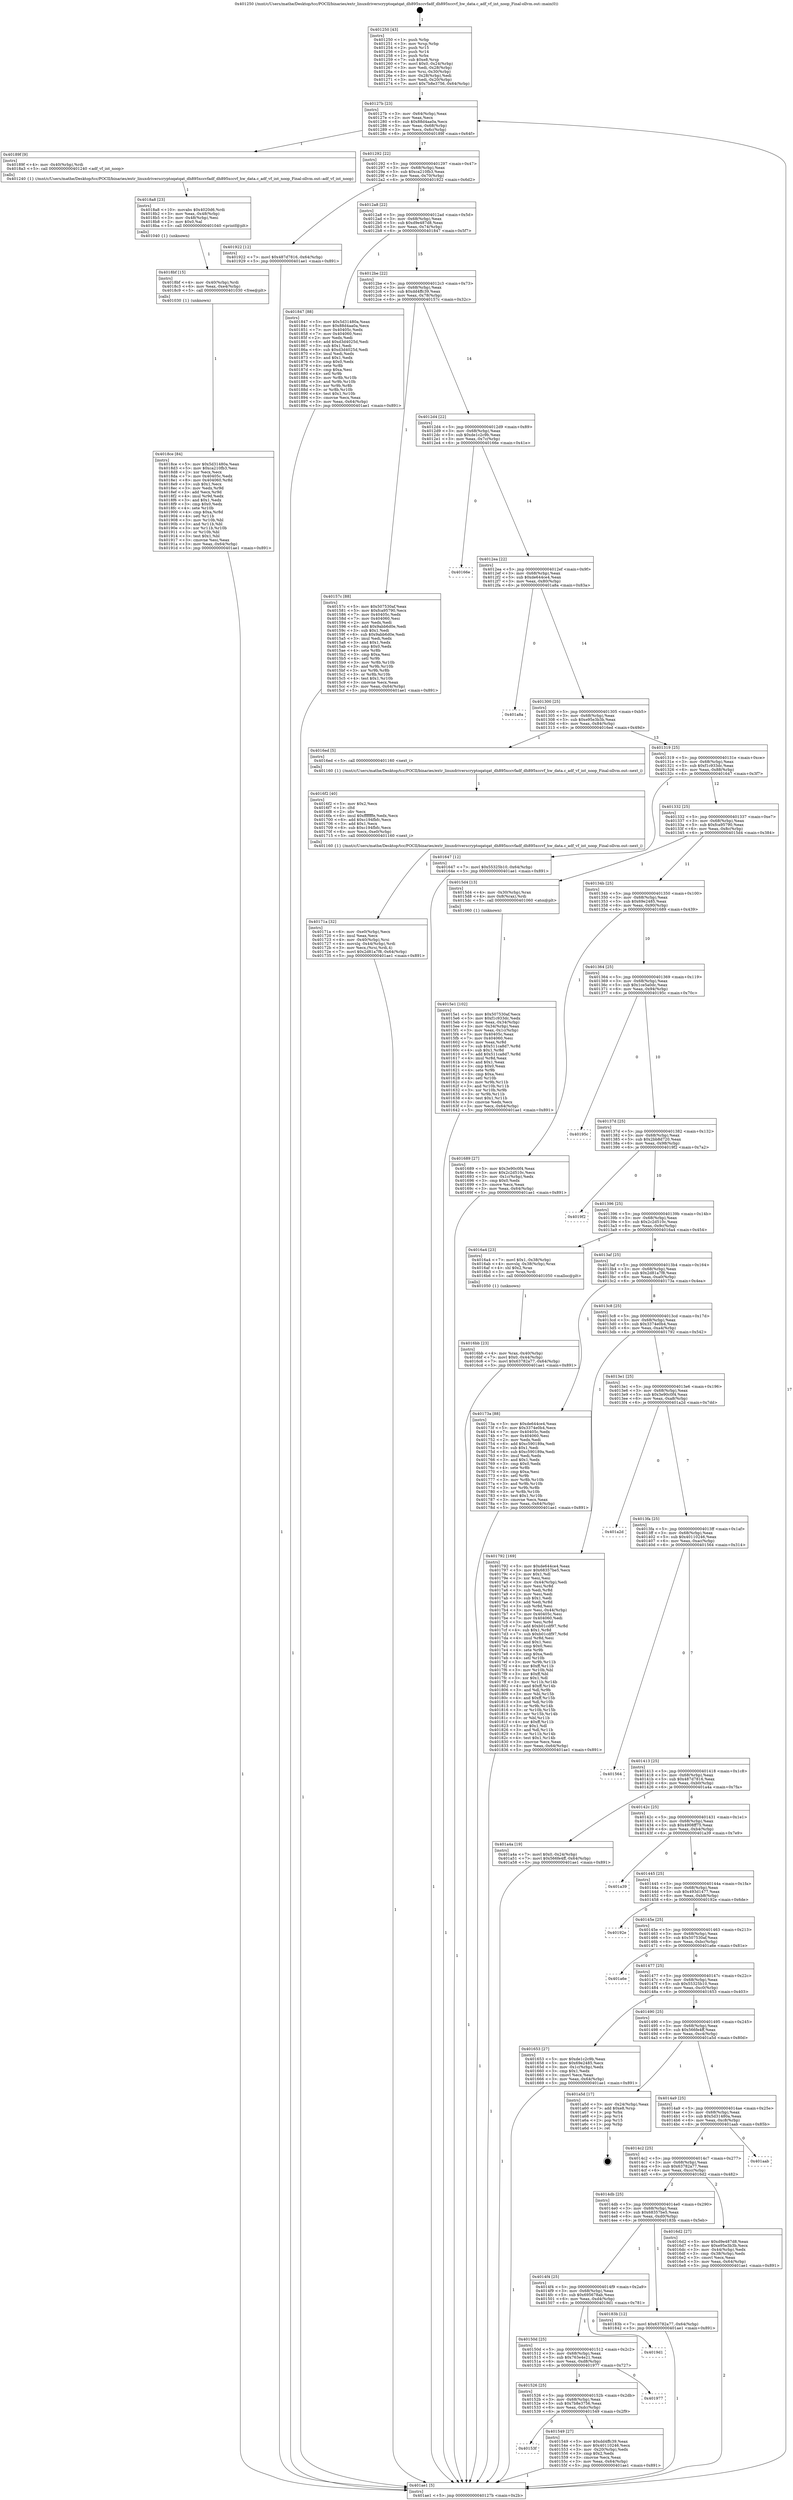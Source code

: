 digraph "0x401250" {
  label = "0x401250 (/mnt/c/Users/mathe/Desktop/tcc/POCII/binaries/extr_linuxdriverscryptoqatqat_dh895xccvfadf_dh895xccvf_hw_data.c_adf_vf_int_noop_Final-ollvm.out::main(0))"
  labelloc = "t"
  node[shape=record]

  Entry [label="",width=0.3,height=0.3,shape=circle,fillcolor=black,style=filled]
  "0x40127b" [label="{
     0x40127b [23]\l
     | [instrs]\l
     &nbsp;&nbsp;0x40127b \<+3\>: mov -0x64(%rbp),%eax\l
     &nbsp;&nbsp;0x40127e \<+2\>: mov %eax,%ecx\l
     &nbsp;&nbsp;0x401280 \<+6\>: sub $0x88d4aa0a,%ecx\l
     &nbsp;&nbsp;0x401286 \<+3\>: mov %eax,-0x68(%rbp)\l
     &nbsp;&nbsp;0x401289 \<+3\>: mov %ecx,-0x6c(%rbp)\l
     &nbsp;&nbsp;0x40128c \<+6\>: je 000000000040189f \<main+0x64f\>\l
  }"]
  "0x40189f" [label="{
     0x40189f [9]\l
     | [instrs]\l
     &nbsp;&nbsp;0x40189f \<+4\>: mov -0x40(%rbp),%rdi\l
     &nbsp;&nbsp;0x4018a3 \<+5\>: call 0000000000401240 \<adf_vf_int_noop\>\l
     | [calls]\l
     &nbsp;&nbsp;0x401240 \{1\} (/mnt/c/Users/mathe/Desktop/tcc/POCII/binaries/extr_linuxdriverscryptoqatqat_dh895xccvfadf_dh895xccvf_hw_data.c_adf_vf_int_noop_Final-ollvm.out::adf_vf_int_noop)\l
  }"]
  "0x401292" [label="{
     0x401292 [22]\l
     | [instrs]\l
     &nbsp;&nbsp;0x401292 \<+5\>: jmp 0000000000401297 \<main+0x47\>\l
     &nbsp;&nbsp;0x401297 \<+3\>: mov -0x68(%rbp),%eax\l
     &nbsp;&nbsp;0x40129a \<+5\>: sub $0xca210fb3,%eax\l
     &nbsp;&nbsp;0x40129f \<+3\>: mov %eax,-0x70(%rbp)\l
     &nbsp;&nbsp;0x4012a2 \<+6\>: je 0000000000401922 \<main+0x6d2\>\l
  }"]
  Exit [label="",width=0.3,height=0.3,shape=circle,fillcolor=black,style=filled,peripheries=2]
  "0x401922" [label="{
     0x401922 [12]\l
     | [instrs]\l
     &nbsp;&nbsp;0x401922 \<+7\>: movl $0x487d7816,-0x64(%rbp)\l
     &nbsp;&nbsp;0x401929 \<+5\>: jmp 0000000000401ae1 \<main+0x891\>\l
  }"]
  "0x4012a8" [label="{
     0x4012a8 [22]\l
     | [instrs]\l
     &nbsp;&nbsp;0x4012a8 \<+5\>: jmp 00000000004012ad \<main+0x5d\>\l
     &nbsp;&nbsp;0x4012ad \<+3\>: mov -0x68(%rbp),%eax\l
     &nbsp;&nbsp;0x4012b0 \<+5\>: sub $0xd9e487d8,%eax\l
     &nbsp;&nbsp;0x4012b5 \<+3\>: mov %eax,-0x74(%rbp)\l
     &nbsp;&nbsp;0x4012b8 \<+6\>: je 0000000000401847 \<main+0x5f7\>\l
  }"]
  "0x4018ce" [label="{
     0x4018ce [84]\l
     | [instrs]\l
     &nbsp;&nbsp;0x4018ce \<+5\>: mov $0x5d31480a,%eax\l
     &nbsp;&nbsp;0x4018d3 \<+5\>: mov $0xca210fb3,%esi\l
     &nbsp;&nbsp;0x4018d8 \<+2\>: xor %ecx,%ecx\l
     &nbsp;&nbsp;0x4018da \<+7\>: mov 0x40405c,%edx\l
     &nbsp;&nbsp;0x4018e1 \<+8\>: mov 0x404060,%r8d\l
     &nbsp;&nbsp;0x4018e9 \<+3\>: sub $0x1,%ecx\l
     &nbsp;&nbsp;0x4018ec \<+3\>: mov %edx,%r9d\l
     &nbsp;&nbsp;0x4018ef \<+3\>: add %ecx,%r9d\l
     &nbsp;&nbsp;0x4018f2 \<+4\>: imul %r9d,%edx\l
     &nbsp;&nbsp;0x4018f6 \<+3\>: and $0x1,%edx\l
     &nbsp;&nbsp;0x4018f9 \<+3\>: cmp $0x0,%edx\l
     &nbsp;&nbsp;0x4018fc \<+4\>: sete %r10b\l
     &nbsp;&nbsp;0x401900 \<+4\>: cmp $0xa,%r8d\l
     &nbsp;&nbsp;0x401904 \<+4\>: setl %r11b\l
     &nbsp;&nbsp;0x401908 \<+3\>: mov %r10b,%bl\l
     &nbsp;&nbsp;0x40190b \<+3\>: and %r11b,%bl\l
     &nbsp;&nbsp;0x40190e \<+3\>: xor %r11b,%r10b\l
     &nbsp;&nbsp;0x401911 \<+3\>: or %r10b,%bl\l
     &nbsp;&nbsp;0x401914 \<+3\>: test $0x1,%bl\l
     &nbsp;&nbsp;0x401917 \<+3\>: cmovne %esi,%eax\l
     &nbsp;&nbsp;0x40191a \<+3\>: mov %eax,-0x64(%rbp)\l
     &nbsp;&nbsp;0x40191d \<+5\>: jmp 0000000000401ae1 \<main+0x891\>\l
  }"]
  "0x401847" [label="{
     0x401847 [88]\l
     | [instrs]\l
     &nbsp;&nbsp;0x401847 \<+5\>: mov $0x5d31480a,%eax\l
     &nbsp;&nbsp;0x40184c \<+5\>: mov $0x88d4aa0a,%ecx\l
     &nbsp;&nbsp;0x401851 \<+7\>: mov 0x40405c,%edx\l
     &nbsp;&nbsp;0x401858 \<+7\>: mov 0x404060,%esi\l
     &nbsp;&nbsp;0x40185f \<+2\>: mov %edx,%edi\l
     &nbsp;&nbsp;0x401861 \<+6\>: add $0xd3d4025d,%edi\l
     &nbsp;&nbsp;0x401867 \<+3\>: sub $0x1,%edi\l
     &nbsp;&nbsp;0x40186a \<+6\>: sub $0xd3d4025d,%edi\l
     &nbsp;&nbsp;0x401870 \<+3\>: imul %edi,%edx\l
     &nbsp;&nbsp;0x401873 \<+3\>: and $0x1,%edx\l
     &nbsp;&nbsp;0x401876 \<+3\>: cmp $0x0,%edx\l
     &nbsp;&nbsp;0x401879 \<+4\>: sete %r8b\l
     &nbsp;&nbsp;0x40187d \<+3\>: cmp $0xa,%esi\l
     &nbsp;&nbsp;0x401880 \<+4\>: setl %r9b\l
     &nbsp;&nbsp;0x401884 \<+3\>: mov %r8b,%r10b\l
     &nbsp;&nbsp;0x401887 \<+3\>: and %r9b,%r10b\l
     &nbsp;&nbsp;0x40188a \<+3\>: xor %r9b,%r8b\l
     &nbsp;&nbsp;0x40188d \<+3\>: or %r8b,%r10b\l
     &nbsp;&nbsp;0x401890 \<+4\>: test $0x1,%r10b\l
     &nbsp;&nbsp;0x401894 \<+3\>: cmovne %ecx,%eax\l
     &nbsp;&nbsp;0x401897 \<+3\>: mov %eax,-0x64(%rbp)\l
     &nbsp;&nbsp;0x40189a \<+5\>: jmp 0000000000401ae1 \<main+0x891\>\l
  }"]
  "0x4012be" [label="{
     0x4012be [22]\l
     | [instrs]\l
     &nbsp;&nbsp;0x4012be \<+5\>: jmp 00000000004012c3 \<main+0x73\>\l
     &nbsp;&nbsp;0x4012c3 \<+3\>: mov -0x68(%rbp),%eax\l
     &nbsp;&nbsp;0x4012c6 \<+5\>: sub $0xdd4ffc39,%eax\l
     &nbsp;&nbsp;0x4012cb \<+3\>: mov %eax,-0x78(%rbp)\l
     &nbsp;&nbsp;0x4012ce \<+6\>: je 000000000040157c \<main+0x32c\>\l
  }"]
  "0x4018bf" [label="{
     0x4018bf [15]\l
     | [instrs]\l
     &nbsp;&nbsp;0x4018bf \<+4\>: mov -0x40(%rbp),%rdi\l
     &nbsp;&nbsp;0x4018c3 \<+6\>: mov %eax,-0xe4(%rbp)\l
     &nbsp;&nbsp;0x4018c9 \<+5\>: call 0000000000401030 \<free@plt\>\l
     | [calls]\l
     &nbsp;&nbsp;0x401030 \{1\} (unknown)\l
  }"]
  "0x40157c" [label="{
     0x40157c [88]\l
     | [instrs]\l
     &nbsp;&nbsp;0x40157c \<+5\>: mov $0x507530af,%eax\l
     &nbsp;&nbsp;0x401581 \<+5\>: mov $0xfca95790,%ecx\l
     &nbsp;&nbsp;0x401586 \<+7\>: mov 0x40405c,%edx\l
     &nbsp;&nbsp;0x40158d \<+7\>: mov 0x404060,%esi\l
     &nbsp;&nbsp;0x401594 \<+2\>: mov %edx,%edi\l
     &nbsp;&nbsp;0x401596 \<+6\>: add $0x9abb6d0e,%edi\l
     &nbsp;&nbsp;0x40159c \<+3\>: sub $0x1,%edi\l
     &nbsp;&nbsp;0x40159f \<+6\>: sub $0x9abb6d0e,%edi\l
     &nbsp;&nbsp;0x4015a5 \<+3\>: imul %edi,%edx\l
     &nbsp;&nbsp;0x4015a8 \<+3\>: and $0x1,%edx\l
     &nbsp;&nbsp;0x4015ab \<+3\>: cmp $0x0,%edx\l
     &nbsp;&nbsp;0x4015ae \<+4\>: sete %r8b\l
     &nbsp;&nbsp;0x4015b2 \<+3\>: cmp $0xa,%esi\l
     &nbsp;&nbsp;0x4015b5 \<+4\>: setl %r9b\l
     &nbsp;&nbsp;0x4015b9 \<+3\>: mov %r8b,%r10b\l
     &nbsp;&nbsp;0x4015bc \<+3\>: and %r9b,%r10b\l
     &nbsp;&nbsp;0x4015bf \<+3\>: xor %r9b,%r8b\l
     &nbsp;&nbsp;0x4015c2 \<+3\>: or %r8b,%r10b\l
     &nbsp;&nbsp;0x4015c5 \<+4\>: test $0x1,%r10b\l
     &nbsp;&nbsp;0x4015c9 \<+3\>: cmovne %ecx,%eax\l
     &nbsp;&nbsp;0x4015cc \<+3\>: mov %eax,-0x64(%rbp)\l
     &nbsp;&nbsp;0x4015cf \<+5\>: jmp 0000000000401ae1 \<main+0x891\>\l
  }"]
  "0x4012d4" [label="{
     0x4012d4 [22]\l
     | [instrs]\l
     &nbsp;&nbsp;0x4012d4 \<+5\>: jmp 00000000004012d9 \<main+0x89\>\l
     &nbsp;&nbsp;0x4012d9 \<+3\>: mov -0x68(%rbp),%eax\l
     &nbsp;&nbsp;0x4012dc \<+5\>: sub $0xde1c2c9b,%eax\l
     &nbsp;&nbsp;0x4012e1 \<+3\>: mov %eax,-0x7c(%rbp)\l
     &nbsp;&nbsp;0x4012e4 \<+6\>: je 000000000040166e \<main+0x41e\>\l
  }"]
  "0x4018a8" [label="{
     0x4018a8 [23]\l
     | [instrs]\l
     &nbsp;&nbsp;0x4018a8 \<+10\>: movabs $0x4020d6,%rdi\l
     &nbsp;&nbsp;0x4018b2 \<+3\>: mov %eax,-0x48(%rbp)\l
     &nbsp;&nbsp;0x4018b5 \<+3\>: mov -0x48(%rbp),%esi\l
     &nbsp;&nbsp;0x4018b8 \<+2\>: mov $0x0,%al\l
     &nbsp;&nbsp;0x4018ba \<+5\>: call 0000000000401040 \<printf@plt\>\l
     | [calls]\l
     &nbsp;&nbsp;0x401040 \{1\} (unknown)\l
  }"]
  "0x40166e" [label="{
     0x40166e\l
  }", style=dashed]
  "0x4012ea" [label="{
     0x4012ea [22]\l
     | [instrs]\l
     &nbsp;&nbsp;0x4012ea \<+5\>: jmp 00000000004012ef \<main+0x9f\>\l
     &nbsp;&nbsp;0x4012ef \<+3\>: mov -0x68(%rbp),%eax\l
     &nbsp;&nbsp;0x4012f2 \<+5\>: sub $0xde644ce4,%eax\l
     &nbsp;&nbsp;0x4012f7 \<+3\>: mov %eax,-0x80(%rbp)\l
     &nbsp;&nbsp;0x4012fa \<+6\>: je 0000000000401a8a \<main+0x83a\>\l
  }"]
  "0x40171a" [label="{
     0x40171a [32]\l
     | [instrs]\l
     &nbsp;&nbsp;0x40171a \<+6\>: mov -0xe0(%rbp),%ecx\l
     &nbsp;&nbsp;0x401720 \<+3\>: imul %eax,%ecx\l
     &nbsp;&nbsp;0x401723 \<+4\>: mov -0x40(%rbp),%rsi\l
     &nbsp;&nbsp;0x401727 \<+4\>: movslq -0x44(%rbp),%rdi\l
     &nbsp;&nbsp;0x40172b \<+3\>: mov %ecx,(%rsi,%rdi,4)\l
     &nbsp;&nbsp;0x40172e \<+7\>: movl $0x2d81a7f8,-0x64(%rbp)\l
     &nbsp;&nbsp;0x401735 \<+5\>: jmp 0000000000401ae1 \<main+0x891\>\l
  }"]
  "0x401a8a" [label="{
     0x401a8a\l
  }", style=dashed]
  "0x401300" [label="{
     0x401300 [25]\l
     | [instrs]\l
     &nbsp;&nbsp;0x401300 \<+5\>: jmp 0000000000401305 \<main+0xb5\>\l
     &nbsp;&nbsp;0x401305 \<+3\>: mov -0x68(%rbp),%eax\l
     &nbsp;&nbsp;0x401308 \<+5\>: sub $0xe95e3b3b,%eax\l
     &nbsp;&nbsp;0x40130d \<+6\>: mov %eax,-0x84(%rbp)\l
     &nbsp;&nbsp;0x401313 \<+6\>: je 00000000004016ed \<main+0x49d\>\l
  }"]
  "0x4016f2" [label="{
     0x4016f2 [40]\l
     | [instrs]\l
     &nbsp;&nbsp;0x4016f2 \<+5\>: mov $0x2,%ecx\l
     &nbsp;&nbsp;0x4016f7 \<+1\>: cltd\l
     &nbsp;&nbsp;0x4016f8 \<+2\>: idiv %ecx\l
     &nbsp;&nbsp;0x4016fa \<+6\>: imul $0xfffffffe,%edx,%ecx\l
     &nbsp;&nbsp;0x401700 \<+6\>: add $0xc194fbfc,%ecx\l
     &nbsp;&nbsp;0x401706 \<+3\>: add $0x1,%ecx\l
     &nbsp;&nbsp;0x401709 \<+6\>: sub $0xc194fbfc,%ecx\l
     &nbsp;&nbsp;0x40170f \<+6\>: mov %ecx,-0xe0(%rbp)\l
     &nbsp;&nbsp;0x401715 \<+5\>: call 0000000000401160 \<next_i\>\l
     | [calls]\l
     &nbsp;&nbsp;0x401160 \{1\} (/mnt/c/Users/mathe/Desktop/tcc/POCII/binaries/extr_linuxdriverscryptoqatqat_dh895xccvfadf_dh895xccvf_hw_data.c_adf_vf_int_noop_Final-ollvm.out::next_i)\l
  }"]
  "0x4016ed" [label="{
     0x4016ed [5]\l
     | [instrs]\l
     &nbsp;&nbsp;0x4016ed \<+5\>: call 0000000000401160 \<next_i\>\l
     | [calls]\l
     &nbsp;&nbsp;0x401160 \{1\} (/mnt/c/Users/mathe/Desktop/tcc/POCII/binaries/extr_linuxdriverscryptoqatqat_dh895xccvfadf_dh895xccvf_hw_data.c_adf_vf_int_noop_Final-ollvm.out::next_i)\l
  }"]
  "0x401319" [label="{
     0x401319 [25]\l
     | [instrs]\l
     &nbsp;&nbsp;0x401319 \<+5\>: jmp 000000000040131e \<main+0xce\>\l
     &nbsp;&nbsp;0x40131e \<+3\>: mov -0x68(%rbp),%eax\l
     &nbsp;&nbsp;0x401321 \<+5\>: sub $0xf1c933dc,%eax\l
     &nbsp;&nbsp;0x401326 \<+6\>: mov %eax,-0x88(%rbp)\l
     &nbsp;&nbsp;0x40132c \<+6\>: je 0000000000401647 \<main+0x3f7\>\l
  }"]
  "0x4016bb" [label="{
     0x4016bb [23]\l
     | [instrs]\l
     &nbsp;&nbsp;0x4016bb \<+4\>: mov %rax,-0x40(%rbp)\l
     &nbsp;&nbsp;0x4016bf \<+7\>: movl $0x0,-0x44(%rbp)\l
     &nbsp;&nbsp;0x4016c6 \<+7\>: movl $0x63782a77,-0x64(%rbp)\l
     &nbsp;&nbsp;0x4016cd \<+5\>: jmp 0000000000401ae1 \<main+0x891\>\l
  }"]
  "0x401647" [label="{
     0x401647 [12]\l
     | [instrs]\l
     &nbsp;&nbsp;0x401647 \<+7\>: movl $0x55325b10,-0x64(%rbp)\l
     &nbsp;&nbsp;0x40164e \<+5\>: jmp 0000000000401ae1 \<main+0x891\>\l
  }"]
  "0x401332" [label="{
     0x401332 [25]\l
     | [instrs]\l
     &nbsp;&nbsp;0x401332 \<+5\>: jmp 0000000000401337 \<main+0xe7\>\l
     &nbsp;&nbsp;0x401337 \<+3\>: mov -0x68(%rbp),%eax\l
     &nbsp;&nbsp;0x40133a \<+5\>: sub $0xfca95790,%eax\l
     &nbsp;&nbsp;0x40133f \<+6\>: mov %eax,-0x8c(%rbp)\l
     &nbsp;&nbsp;0x401345 \<+6\>: je 00000000004015d4 \<main+0x384\>\l
  }"]
  "0x4015e1" [label="{
     0x4015e1 [102]\l
     | [instrs]\l
     &nbsp;&nbsp;0x4015e1 \<+5\>: mov $0x507530af,%ecx\l
     &nbsp;&nbsp;0x4015e6 \<+5\>: mov $0xf1c933dc,%edx\l
     &nbsp;&nbsp;0x4015eb \<+3\>: mov %eax,-0x34(%rbp)\l
     &nbsp;&nbsp;0x4015ee \<+3\>: mov -0x34(%rbp),%eax\l
     &nbsp;&nbsp;0x4015f1 \<+3\>: mov %eax,-0x1c(%rbp)\l
     &nbsp;&nbsp;0x4015f4 \<+7\>: mov 0x40405c,%eax\l
     &nbsp;&nbsp;0x4015fb \<+7\>: mov 0x404060,%esi\l
     &nbsp;&nbsp;0x401602 \<+3\>: mov %eax,%r8d\l
     &nbsp;&nbsp;0x401605 \<+7\>: sub $0x511ca8d7,%r8d\l
     &nbsp;&nbsp;0x40160c \<+4\>: sub $0x1,%r8d\l
     &nbsp;&nbsp;0x401610 \<+7\>: add $0x511ca8d7,%r8d\l
     &nbsp;&nbsp;0x401617 \<+4\>: imul %r8d,%eax\l
     &nbsp;&nbsp;0x40161b \<+3\>: and $0x1,%eax\l
     &nbsp;&nbsp;0x40161e \<+3\>: cmp $0x0,%eax\l
     &nbsp;&nbsp;0x401621 \<+4\>: sete %r9b\l
     &nbsp;&nbsp;0x401625 \<+3\>: cmp $0xa,%esi\l
     &nbsp;&nbsp;0x401628 \<+4\>: setl %r10b\l
     &nbsp;&nbsp;0x40162c \<+3\>: mov %r9b,%r11b\l
     &nbsp;&nbsp;0x40162f \<+3\>: and %r10b,%r11b\l
     &nbsp;&nbsp;0x401632 \<+3\>: xor %r10b,%r9b\l
     &nbsp;&nbsp;0x401635 \<+3\>: or %r9b,%r11b\l
     &nbsp;&nbsp;0x401638 \<+4\>: test $0x1,%r11b\l
     &nbsp;&nbsp;0x40163c \<+3\>: cmovne %edx,%ecx\l
     &nbsp;&nbsp;0x40163f \<+3\>: mov %ecx,-0x64(%rbp)\l
     &nbsp;&nbsp;0x401642 \<+5\>: jmp 0000000000401ae1 \<main+0x891\>\l
  }"]
  "0x4015d4" [label="{
     0x4015d4 [13]\l
     | [instrs]\l
     &nbsp;&nbsp;0x4015d4 \<+4\>: mov -0x30(%rbp),%rax\l
     &nbsp;&nbsp;0x4015d8 \<+4\>: mov 0x8(%rax),%rdi\l
     &nbsp;&nbsp;0x4015dc \<+5\>: call 0000000000401060 \<atoi@plt\>\l
     | [calls]\l
     &nbsp;&nbsp;0x401060 \{1\} (unknown)\l
  }"]
  "0x40134b" [label="{
     0x40134b [25]\l
     | [instrs]\l
     &nbsp;&nbsp;0x40134b \<+5\>: jmp 0000000000401350 \<main+0x100\>\l
     &nbsp;&nbsp;0x401350 \<+3\>: mov -0x68(%rbp),%eax\l
     &nbsp;&nbsp;0x401353 \<+5\>: sub $0x69e2485,%eax\l
     &nbsp;&nbsp;0x401358 \<+6\>: mov %eax,-0x90(%rbp)\l
     &nbsp;&nbsp;0x40135e \<+6\>: je 0000000000401689 \<main+0x439\>\l
  }"]
  "0x401250" [label="{
     0x401250 [43]\l
     | [instrs]\l
     &nbsp;&nbsp;0x401250 \<+1\>: push %rbp\l
     &nbsp;&nbsp;0x401251 \<+3\>: mov %rsp,%rbp\l
     &nbsp;&nbsp;0x401254 \<+2\>: push %r15\l
     &nbsp;&nbsp;0x401256 \<+2\>: push %r14\l
     &nbsp;&nbsp;0x401258 \<+1\>: push %rbx\l
     &nbsp;&nbsp;0x401259 \<+7\>: sub $0xe8,%rsp\l
     &nbsp;&nbsp;0x401260 \<+7\>: movl $0x0,-0x24(%rbp)\l
     &nbsp;&nbsp;0x401267 \<+3\>: mov %edi,-0x28(%rbp)\l
     &nbsp;&nbsp;0x40126a \<+4\>: mov %rsi,-0x30(%rbp)\l
     &nbsp;&nbsp;0x40126e \<+3\>: mov -0x28(%rbp),%edi\l
     &nbsp;&nbsp;0x401271 \<+3\>: mov %edi,-0x20(%rbp)\l
     &nbsp;&nbsp;0x401274 \<+7\>: movl $0x7b8e3756,-0x64(%rbp)\l
  }"]
  "0x401689" [label="{
     0x401689 [27]\l
     | [instrs]\l
     &nbsp;&nbsp;0x401689 \<+5\>: mov $0x3e90c0f4,%eax\l
     &nbsp;&nbsp;0x40168e \<+5\>: mov $0x2c2d510c,%ecx\l
     &nbsp;&nbsp;0x401693 \<+3\>: mov -0x1c(%rbp),%edx\l
     &nbsp;&nbsp;0x401696 \<+3\>: cmp $0x0,%edx\l
     &nbsp;&nbsp;0x401699 \<+3\>: cmove %ecx,%eax\l
     &nbsp;&nbsp;0x40169c \<+3\>: mov %eax,-0x64(%rbp)\l
     &nbsp;&nbsp;0x40169f \<+5\>: jmp 0000000000401ae1 \<main+0x891\>\l
  }"]
  "0x401364" [label="{
     0x401364 [25]\l
     | [instrs]\l
     &nbsp;&nbsp;0x401364 \<+5\>: jmp 0000000000401369 \<main+0x119\>\l
     &nbsp;&nbsp;0x401369 \<+3\>: mov -0x68(%rbp),%eax\l
     &nbsp;&nbsp;0x40136c \<+5\>: sub $0x1ce5a0dc,%eax\l
     &nbsp;&nbsp;0x401371 \<+6\>: mov %eax,-0x94(%rbp)\l
     &nbsp;&nbsp;0x401377 \<+6\>: je 000000000040195c \<main+0x70c\>\l
  }"]
  "0x401ae1" [label="{
     0x401ae1 [5]\l
     | [instrs]\l
     &nbsp;&nbsp;0x401ae1 \<+5\>: jmp 000000000040127b \<main+0x2b\>\l
  }"]
  "0x40195c" [label="{
     0x40195c\l
  }", style=dashed]
  "0x40137d" [label="{
     0x40137d [25]\l
     | [instrs]\l
     &nbsp;&nbsp;0x40137d \<+5\>: jmp 0000000000401382 \<main+0x132\>\l
     &nbsp;&nbsp;0x401382 \<+3\>: mov -0x68(%rbp),%eax\l
     &nbsp;&nbsp;0x401385 \<+5\>: sub $0x2bb8d720,%eax\l
     &nbsp;&nbsp;0x40138a \<+6\>: mov %eax,-0x98(%rbp)\l
     &nbsp;&nbsp;0x401390 \<+6\>: je 00000000004019f2 \<main+0x7a2\>\l
  }"]
  "0x40153f" [label="{
     0x40153f\l
  }", style=dashed]
  "0x4019f2" [label="{
     0x4019f2\l
  }", style=dashed]
  "0x401396" [label="{
     0x401396 [25]\l
     | [instrs]\l
     &nbsp;&nbsp;0x401396 \<+5\>: jmp 000000000040139b \<main+0x14b\>\l
     &nbsp;&nbsp;0x40139b \<+3\>: mov -0x68(%rbp),%eax\l
     &nbsp;&nbsp;0x40139e \<+5\>: sub $0x2c2d510c,%eax\l
     &nbsp;&nbsp;0x4013a3 \<+6\>: mov %eax,-0x9c(%rbp)\l
     &nbsp;&nbsp;0x4013a9 \<+6\>: je 00000000004016a4 \<main+0x454\>\l
  }"]
  "0x401549" [label="{
     0x401549 [27]\l
     | [instrs]\l
     &nbsp;&nbsp;0x401549 \<+5\>: mov $0xdd4ffc39,%eax\l
     &nbsp;&nbsp;0x40154e \<+5\>: mov $0x40110246,%ecx\l
     &nbsp;&nbsp;0x401553 \<+3\>: mov -0x20(%rbp),%edx\l
     &nbsp;&nbsp;0x401556 \<+3\>: cmp $0x2,%edx\l
     &nbsp;&nbsp;0x401559 \<+3\>: cmovne %ecx,%eax\l
     &nbsp;&nbsp;0x40155c \<+3\>: mov %eax,-0x64(%rbp)\l
     &nbsp;&nbsp;0x40155f \<+5\>: jmp 0000000000401ae1 \<main+0x891\>\l
  }"]
  "0x4016a4" [label="{
     0x4016a4 [23]\l
     | [instrs]\l
     &nbsp;&nbsp;0x4016a4 \<+7\>: movl $0x1,-0x38(%rbp)\l
     &nbsp;&nbsp;0x4016ab \<+4\>: movslq -0x38(%rbp),%rax\l
     &nbsp;&nbsp;0x4016af \<+4\>: shl $0x2,%rax\l
     &nbsp;&nbsp;0x4016b3 \<+3\>: mov %rax,%rdi\l
     &nbsp;&nbsp;0x4016b6 \<+5\>: call 0000000000401050 \<malloc@plt\>\l
     | [calls]\l
     &nbsp;&nbsp;0x401050 \{1\} (unknown)\l
  }"]
  "0x4013af" [label="{
     0x4013af [25]\l
     | [instrs]\l
     &nbsp;&nbsp;0x4013af \<+5\>: jmp 00000000004013b4 \<main+0x164\>\l
     &nbsp;&nbsp;0x4013b4 \<+3\>: mov -0x68(%rbp),%eax\l
     &nbsp;&nbsp;0x4013b7 \<+5\>: sub $0x2d81a7f8,%eax\l
     &nbsp;&nbsp;0x4013bc \<+6\>: mov %eax,-0xa0(%rbp)\l
     &nbsp;&nbsp;0x4013c2 \<+6\>: je 000000000040173a \<main+0x4ea\>\l
  }"]
  "0x401526" [label="{
     0x401526 [25]\l
     | [instrs]\l
     &nbsp;&nbsp;0x401526 \<+5\>: jmp 000000000040152b \<main+0x2db\>\l
     &nbsp;&nbsp;0x40152b \<+3\>: mov -0x68(%rbp),%eax\l
     &nbsp;&nbsp;0x40152e \<+5\>: sub $0x7b8e3756,%eax\l
     &nbsp;&nbsp;0x401533 \<+6\>: mov %eax,-0xdc(%rbp)\l
     &nbsp;&nbsp;0x401539 \<+6\>: je 0000000000401549 \<main+0x2f9\>\l
  }"]
  "0x40173a" [label="{
     0x40173a [88]\l
     | [instrs]\l
     &nbsp;&nbsp;0x40173a \<+5\>: mov $0xde644ce4,%eax\l
     &nbsp;&nbsp;0x40173f \<+5\>: mov $0x3374e0b4,%ecx\l
     &nbsp;&nbsp;0x401744 \<+7\>: mov 0x40405c,%edx\l
     &nbsp;&nbsp;0x40174b \<+7\>: mov 0x404060,%esi\l
     &nbsp;&nbsp;0x401752 \<+2\>: mov %edx,%edi\l
     &nbsp;&nbsp;0x401754 \<+6\>: add $0xc590189a,%edi\l
     &nbsp;&nbsp;0x40175a \<+3\>: sub $0x1,%edi\l
     &nbsp;&nbsp;0x40175d \<+6\>: sub $0xc590189a,%edi\l
     &nbsp;&nbsp;0x401763 \<+3\>: imul %edi,%edx\l
     &nbsp;&nbsp;0x401766 \<+3\>: and $0x1,%edx\l
     &nbsp;&nbsp;0x401769 \<+3\>: cmp $0x0,%edx\l
     &nbsp;&nbsp;0x40176c \<+4\>: sete %r8b\l
     &nbsp;&nbsp;0x401770 \<+3\>: cmp $0xa,%esi\l
     &nbsp;&nbsp;0x401773 \<+4\>: setl %r9b\l
     &nbsp;&nbsp;0x401777 \<+3\>: mov %r8b,%r10b\l
     &nbsp;&nbsp;0x40177a \<+3\>: and %r9b,%r10b\l
     &nbsp;&nbsp;0x40177d \<+3\>: xor %r9b,%r8b\l
     &nbsp;&nbsp;0x401780 \<+3\>: or %r8b,%r10b\l
     &nbsp;&nbsp;0x401783 \<+4\>: test $0x1,%r10b\l
     &nbsp;&nbsp;0x401787 \<+3\>: cmovne %ecx,%eax\l
     &nbsp;&nbsp;0x40178a \<+3\>: mov %eax,-0x64(%rbp)\l
     &nbsp;&nbsp;0x40178d \<+5\>: jmp 0000000000401ae1 \<main+0x891\>\l
  }"]
  "0x4013c8" [label="{
     0x4013c8 [25]\l
     | [instrs]\l
     &nbsp;&nbsp;0x4013c8 \<+5\>: jmp 00000000004013cd \<main+0x17d\>\l
     &nbsp;&nbsp;0x4013cd \<+3\>: mov -0x68(%rbp),%eax\l
     &nbsp;&nbsp;0x4013d0 \<+5\>: sub $0x3374e0b4,%eax\l
     &nbsp;&nbsp;0x4013d5 \<+6\>: mov %eax,-0xa4(%rbp)\l
     &nbsp;&nbsp;0x4013db \<+6\>: je 0000000000401792 \<main+0x542\>\l
  }"]
  "0x401977" [label="{
     0x401977\l
  }", style=dashed]
  "0x401792" [label="{
     0x401792 [169]\l
     | [instrs]\l
     &nbsp;&nbsp;0x401792 \<+5\>: mov $0xde644ce4,%eax\l
     &nbsp;&nbsp;0x401797 \<+5\>: mov $0x68357be5,%ecx\l
     &nbsp;&nbsp;0x40179c \<+2\>: mov $0x1,%dl\l
     &nbsp;&nbsp;0x40179e \<+2\>: xor %esi,%esi\l
     &nbsp;&nbsp;0x4017a0 \<+3\>: mov -0x44(%rbp),%edi\l
     &nbsp;&nbsp;0x4017a3 \<+3\>: mov %esi,%r8d\l
     &nbsp;&nbsp;0x4017a6 \<+3\>: sub %edi,%r8d\l
     &nbsp;&nbsp;0x4017a9 \<+2\>: mov %esi,%edi\l
     &nbsp;&nbsp;0x4017ab \<+3\>: sub $0x1,%edi\l
     &nbsp;&nbsp;0x4017ae \<+3\>: add %edi,%r8d\l
     &nbsp;&nbsp;0x4017b1 \<+3\>: sub %r8d,%esi\l
     &nbsp;&nbsp;0x4017b4 \<+3\>: mov %esi,-0x44(%rbp)\l
     &nbsp;&nbsp;0x4017b7 \<+7\>: mov 0x40405c,%esi\l
     &nbsp;&nbsp;0x4017be \<+7\>: mov 0x404060,%edi\l
     &nbsp;&nbsp;0x4017c5 \<+3\>: mov %esi,%r8d\l
     &nbsp;&nbsp;0x4017c8 \<+7\>: add $0xb01cdf97,%r8d\l
     &nbsp;&nbsp;0x4017cf \<+4\>: sub $0x1,%r8d\l
     &nbsp;&nbsp;0x4017d3 \<+7\>: sub $0xb01cdf97,%r8d\l
     &nbsp;&nbsp;0x4017da \<+4\>: imul %r8d,%esi\l
     &nbsp;&nbsp;0x4017de \<+3\>: and $0x1,%esi\l
     &nbsp;&nbsp;0x4017e1 \<+3\>: cmp $0x0,%esi\l
     &nbsp;&nbsp;0x4017e4 \<+4\>: sete %r9b\l
     &nbsp;&nbsp;0x4017e8 \<+3\>: cmp $0xa,%edi\l
     &nbsp;&nbsp;0x4017eb \<+4\>: setl %r10b\l
     &nbsp;&nbsp;0x4017ef \<+3\>: mov %r9b,%r11b\l
     &nbsp;&nbsp;0x4017f2 \<+4\>: xor $0xff,%r11b\l
     &nbsp;&nbsp;0x4017f6 \<+3\>: mov %r10b,%bl\l
     &nbsp;&nbsp;0x4017f9 \<+3\>: xor $0xff,%bl\l
     &nbsp;&nbsp;0x4017fc \<+3\>: xor $0x1,%dl\l
     &nbsp;&nbsp;0x4017ff \<+3\>: mov %r11b,%r14b\l
     &nbsp;&nbsp;0x401802 \<+4\>: and $0xff,%r14b\l
     &nbsp;&nbsp;0x401806 \<+3\>: and %dl,%r9b\l
     &nbsp;&nbsp;0x401809 \<+3\>: mov %bl,%r15b\l
     &nbsp;&nbsp;0x40180c \<+4\>: and $0xff,%r15b\l
     &nbsp;&nbsp;0x401810 \<+3\>: and %dl,%r10b\l
     &nbsp;&nbsp;0x401813 \<+3\>: or %r9b,%r14b\l
     &nbsp;&nbsp;0x401816 \<+3\>: or %r10b,%r15b\l
     &nbsp;&nbsp;0x401819 \<+3\>: xor %r15b,%r14b\l
     &nbsp;&nbsp;0x40181c \<+3\>: or %bl,%r11b\l
     &nbsp;&nbsp;0x40181f \<+4\>: xor $0xff,%r11b\l
     &nbsp;&nbsp;0x401823 \<+3\>: or $0x1,%dl\l
     &nbsp;&nbsp;0x401826 \<+3\>: and %dl,%r11b\l
     &nbsp;&nbsp;0x401829 \<+3\>: or %r11b,%r14b\l
     &nbsp;&nbsp;0x40182c \<+4\>: test $0x1,%r14b\l
     &nbsp;&nbsp;0x401830 \<+3\>: cmovne %ecx,%eax\l
     &nbsp;&nbsp;0x401833 \<+3\>: mov %eax,-0x64(%rbp)\l
     &nbsp;&nbsp;0x401836 \<+5\>: jmp 0000000000401ae1 \<main+0x891\>\l
  }"]
  "0x4013e1" [label="{
     0x4013e1 [25]\l
     | [instrs]\l
     &nbsp;&nbsp;0x4013e1 \<+5\>: jmp 00000000004013e6 \<main+0x196\>\l
     &nbsp;&nbsp;0x4013e6 \<+3\>: mov -0x68(%rbp),%eax\l
     &nbsp;&nbsp;0x4013e9 \<+5\>: sub $0x3e90c0f4,%eax\l
     &nbsp;&nbsp;0x4013ee \<+6\>: mov %eax,-0xa8(%rbp)\l
     &nbsp;&nbsp;0x4013f4 \<+6\>: je 0000000000401a2d \<main+0x7dd\>\l
  }"]
  "0x40150d" [label="{
     0x40150d [25]\l
     | [instrs]\l
     &nbsp;&nbsp;0x40150d \<+5\>: jmp 0000000000401512 \<main+0x2c2\>\l
     &nbsp;&nbsp;0x401512 \<+3\>: mov -0x68(%rbp),%eax\l
     &nbsp;&nbsp;0x401515 \<+5\>: sub $0x763e4e21,%eax\l
     &nbsp;&nbsp;0x40151a \<+6\>: mov %eax,-0xd8(%rbp)\l
     &nbsp;&nbsp;0x401520 \<+6\>: je 0000000000401977 \<main+0x727\>\l
  }"]
  "0x401a2d" [label="{
     0x401a2d\l
  }", style=dashed]
  "0x4013fa" [label="{
     0x4013fa [25]\l
     | [instrs]\l
     &nbsp;&nbsp;0x4013fa \<+5\>: jmp 00000000004013ff \<main+0x1af\>\l
     &nbsp;&nbsp;0x4013ff \<+3\>: mov -0x68(%rbp),%eax\l
     &nbsp;&nbsp;0x401402 \<+5\>: sub $0x40110246,%eax\l
     &nbsp;&nbsp;0x401407 \<+6\>: mov %eax,-0xac(%rbp)\l
     &nbsp;&nbsp;0x40140d \<+6\>: je 0000000000401564 \<main+0x314\>\l
  }"]
  "0x4019d1" [label="{
     0x4019d1\l
  }", style=dashed]
  "0x401564" [label="{
     0x401564\l
  }", style=dashed]
  "0x401413" [label="{
     0x401413 [25]\l
     | [instrs]\l
     &nbsp;&nbsp;0x401413 \<+5\>: jmp 0000000000401418 \<main+0x1c8\>\l
     &nbsp;&nbsp;0x401418 \<+3\>: mov -0x68(%rbp),%eax\l
     &nbsp;&nbsp;0x40141b \<+5\>: sub $0x487d7816,%eax\l
     &nbsp;&nbsp;0x401420 \<+6\>: mov %eax,-0xb0(%rbp)\l
     &nbsp;&nbsp;0x401426 \<+6\>: je 0000000000401a4a \<main+0x7fa\>\l
  }"]
  "0x4014f4" [label="{
     0x4014f4 [25]\l
     | [instrs]\l
     &nbsp;&nbsp;0x4014f4 \<+5\>: jmp 00000000004014f9 \<main+0x2a9\>\l
     &nbsp;&nbsp;0x4014f9 \<+3\>: mov -0x68(%rbp),%eax\l
     &nbsp;&nbsp;0x4014fc \<+5\>: sub $0x695678ab,%eax\l
     &nbsp;&nbsp;0x401501 \<+6\>: mov %eax,-0xd4(%rbp)\l
     &nbsp;&nbsp;0x401507 \<+6\>: je 00000000004019d1 \<main+0x781\>\l
  }"]
  "0x401a4a" [label="{
     0x401a4a [19]\l
     | [instrs]\l
     &nbsp;&nbsp;0x401a4a \<+7\>: movl $0x0,-0x24(%rbp)\l
     &nbsp;&nbsp;0x401a51 \<+7\>: movl $0x566fe4ff,-0x64(%rbp)\l
     &nbsp;&nbsp;0x401a58 \<+5\>: jmp 0000000000401ae1 \<main+0x891\>\l
  }"]
  "0x40142c" [label="{
     0x40142c [25]\l
     | [instrs]\l
     &nbsp;&nbsp;0x40142c \<+5\>: jmp 0000000000401431 \<main+0x1e1\>\l
     &nbsp;&nbsp;0x401431 \<+3\>: mov -0x68(%rbp),%eax\l
     &nbsp;&nbsp;0x401434 \<+5\>: sub $0x4908ff75,%eax\l
     &nbsp;&nbsp;0x401439 \<+6\>: mov %eax,-0xb4(%rbp)\l
     &nbsp;&nbsp;0x40143f \<+6\>: je 0000000000401a39 \<main+0x7e9\>\l
  }"]
  "0x40183b" [label="{
     0x40183b [12]\l
     | [instrs]\l
     &nbsp;&nbsp;0x40183b \<+7\>: movl $0x63782a77,-0x64(%rbp)\l
     &nbsp;&nbsp;0x401842 \<+5\>: jmp 0000000000401ae1 \<main+0x891\>\l
  }"]
  "0x401a39" [label="{
     0x401a39\l
  }", style=dashed]
  "0x401445" [label="{
     0x401445 [25]\l
     | [instrs]\l
     &nbsp;&nbsp;0x401445 \<+5\>: jmp 000000000040144a \<main+0x1fa\>\l
     &nbsp;&nbsp;0x40144a \<+3\>: mov -0x68(%rbp),%eax\l
     &nbsp;&nbsp;0x40144d \<+5\>: sub $0x493d1477,%eax\l
     &nbsp;&nbsp;0x401452 \<+6\>: mov %eax,-0xb8(%rbp)\l
     &nbsp;&nbsp;0x401458 \<+6\>: je 000000000040192e \<main+0x6de\>\l
  }"]
  "0x4014db" [label="{
     0x4014db [25]\l
     | [instrs]\l
     &nbsp;&nbsp;0x4014db \<+5\>: jmp 00000000004014e0 \<main+0x290\>\l
     &nbsp;&nbsp;0x4014e0 \<+3\>: mov -0x68(%rbp),%eax\l
     &nbsp;&nbsp;0x4014e3 \<+5\>: sub $0x68357be5,%eax\l
     &nbsp;&nbsp;0x4014e8 \<+6\>: mov %eax,-0xd0(%rbp)\l
     &nbsp;&nbsp;0x4014ee \<+6\>: je 000000000040183b \<main+0x5eb\>\l
  }"]
  "0x40192e" [label="{
     0x40192e\l
  }", style=dashed]
  "0x40145e" [label="{
     0x40145e [25]\l
     | [instrs]\l
     &nbsp;&nbsp;0x40145e \<+5\>: jmp 0000000000401463 \<main+0x213\>\l
     &nbsp;&nbsp;0x401463 \<+3\>: mov -0x68(%rbp),%eax\l
     &nbsp;&nbsp;0x401466 \<+5\>: sub $0x507530af,%eax\l
     &nbsp;&nbsp;0x40146b \<+6\>: mov %eax,-0xbc(%rbp)\l
     &nbsp;&nbsp;0x401471 \<+6\>: je 0000000000401a6e \<main+0x81e\>\l
  }"]
  "0x4016d2" [label="{
     0x4016d2 [27]\l
     | [instrs]\l
     &nbsp;&nbsp;0x4016d2 \<+5\>: mov $0xd9e487d8,%eax\l
     &nbsp;&nbsp;0x4016d7 \<+5\>: mov $0xe95e3b3b,%ecx\l
     &nbsp;&nbsp;0x4016dc \<+3\>: mov -0x44(%rbp),%edx\l
     &nbsp;&nbsp;0x4016df \<+3\>: cmp -0x38(%rbp),%edx\l
     &nbsp;&nbsp;0x4016e2 \<+3\>: cmovl %ecx,%eax\l
     &nbsp;&nbsp;0x4016e5 \<+3\>: mov %eax,-0x64(%rbp)\l
     &nbsp;&nbsp;0x4016e8 \<+5\>: jmp 0000000000401ae1 \<main+0x891\>\l
  }"]
  "0x401a6e" [label="{
     0x401a6e\l
  }", style=dashed]
  "0x401477" [label="{
     0x401477 [25]\l
     | [instrs]\l
     &nbsp;&nbsp;0x401477 \<+5\>: jmp 000000000040147c \<main+0x22c\>\l
     &nbsp;&nbsp;0x40147c \<+3\>: mov -0x68(%rbp),%eax\l
     &nbsp;&nbsp;0x40147f \<+5\>: sub $0x55325b10,%eax\l
     &nbsp;&nbsp;0x401484 \<+6\>: mov %eax,-0xc0(%rbp)\l
     &nbsp;&nbsp;0x40148a \<+6\>: je 0000000000401653 \<main+0x403\>\l
  }"]
  "0x4014c2" [label="{
     0x4014c2 [25]\l
     | [instrs]\l
     &nbsp;&nbsp;0x4014c2 \<+5\>: jmp 00000000004014c7 \<main+0x277\>\l
     &nbsp;&nbsp;0x4014c7 \<+3\>: mov -0x68(%rbp),%eax\l
     &nbsp;&nbsp;0x4014ca \<+5\>: sub $0x63782a77,%eax\l
     &nbsp;&nbsp;0x4014cf \<+6\>: mov %eax,-0xcc(%rbp)\l
     &nbsp;&nbsp;0x4014d5 \<+6\>: je 00000000004016d2 \<main+0x482\>\l
  }"]
  "0x401653" [label="{
     0x401653 [27]\l
     | [instrs]\l
     &nbsp;&nbsp;0x401653 \<+5\>: mov $0xde1c2c9b,%eax\l
     &nbsp;&nbsp;0x401658 \<+5\>: mov $0x69e2485,%ecx\l
     &nbsp;&nbsp;0x40165d \<+3\>: mov -0x1c(%rbp),%edx\l
     &nbsp;&nbsp;0x401660 \<+3\>: cmp $0x1,%edx\l
     &nbsp;&nbsp;0x401663 \<+3\>: cmovl %ecx,%eax\l
     &nbsp;&nbsp;0x401666 \<+3\>: mov %eax,-0x64(%rbp)\l
     &nbsp;&nbsp;0x401669 \<+5\>: jmp 0000000000401ae1 \<main+0x891\>\l
  }"]
  "0x401490" [label="{
     0x401490 [25]\l
     | [instrs]\l
     &nbsp;&nbsp;0x401490 \<+5\>: jmp 0000000000401495 \<main+0x245\>\l
     &nbsp;&nbsp;0x401495 \<+3\>: mov -0x68(%rbp),%eax\l
     &nbsp;&nbsp;0x401498 \<+5\>: sub $0x566fe4ff,%eax\l
     &nbsp;&nbsp;0x40149d \<+6\>: mov %eax,-0xc4(%rbp)\l
     &nbsp;&nbsp;0x4014a3 \<+6\>: je 0000000000401a5d \<main+0x80d\>\l
  }"]
  "0x401aab" [label="{
     0x401aab\l
  }", style=dashed]
  "0x401a5d" [label="{
     0x401a5d [17]\l
     | [instrs]\l
     &nbsp;&nbsp;0x401a5d \<+3\>: mov -0x24(%rbp),%eax\l
     &nbsp;&nbsp;0x401a60 \<+7\>: add $0xe8,%rsp\l
     &nbsp;&nbsp;0x401a67 \<+1\>: pop %rbx\l
     &nbsp;&nbsp;0x401a68 \<+2\>: pop %r14\l
     &nbsp;&nbsp;0x401a6a \<+2\>: pop %r15\l
     &nbsp;&nbsp;0x401a6c \<+1\>: pop %rbp\l
     &nbsp;&nbsp;0x401a6d \<+1\>: ret\l
  }"]
  "0x4014a9" [label="{
     0x4014a9 [25]\l
     | [instrs]\l
     &nbsp;&nbsp;0x4014a9 \<+5\>: jmp 00000000004014ae \<main+0x25e\>\l
     &nbsp;&nbsp;0x4014ae \<+3\>: mov -0x68(%rbp),%eax\l
     &nbsp;&nbsp;0x4014b1 \<+5\>: sub $0x5d31480a,%eax\l
     &nbsp;&nbsp;0x4014b6 \<+6\>: mov %eax,-0xc8(%rbp)\l
     &nbsp;&nbsp;0x4014bc \<+6\>: je 0000000000401aab \<main+0x85b\>\l
  }"]
  Entry -> "0x401250" [label=" 1"]
  "0x40127b" -> "0x40189f" [label=" 1"]
  "0x40127b" -> "0x401292" [label=" 17"]
  "0x401a5d" -> Exit [label=" 1"]
  "0x401292" -> "0x401922" [label=" 1"]
  "0x401292" -> "0x4012a8" [label=" 16"]
  "0x401a4a" -> "0x401ae1" [label=" 1"]
  "0x4012a8" -> "0x401847" [label=" 1"]
  "0x4012a8" -> "0x4012be" [label=" 15"]
  "0x401922" -> "0x401ae1" [label=" 1"]
  "0x4012be" -> "0x40157c" [label=" 1"]
  "0x4012be" -> "0x4012d4" [label=" 14"]
  "0x4018ce" -> "0x401ae1" [label=" 1"]
  "0x4012d4" -> "0x40166e" [label=" 0"]
  "0x4012d4" -> "0x4012ea" [label=" 14"]
  "0x4018bf" -> "0x4018ce" [label=" 1"]
  "0x4012ea" -> "0x401a8a" [label=" 0"]
  "0x4012ea" -> "0x401300" [label=" 14"]
  "0x4018a8" -> "0x4018bf" [label=" 1"]
  "0x401300" -> "0x4016ed" [label=" 1"]
  "0x401300" -> "0x401319" [label=" 13"]
  "0x40189f" -> "0x4018a8" [label=" 1"]
  "0x401319" -> "0x401647" [label=" 1"]
  "0x401319" -> "0x401332" [label=" 12"]
  "0x401847" -> "0x401ae1" [label=" 1"]
  "0x401332" -> "0x4015d4" [label=" 1"]
  "0x401332" -> "0x40134b" [label=" 11"]
  "0x40183b" -> "0x401ae1" [label=" 1"]
  "0x40134b" -> "0x401689" [label=" 1"]
  "0x40134b" -> "0x401364" [label=" 10"]
  "0x401792" -> "0x401ae1" [label=" 1"]
  "0x401364" -> "0x40195c" [label=" 0"]
  "0x401364" -> "0x40137d" [label=" 10"]
  "0x40173a" -> "0x401ae1" [label=" 1"]
  "0x40137d" -> "0x4019f2" [label=" 0"]
  "0x40137d" -> "0x401396" [label=" 10"]
  "0x40171a" -> "0x401ae1" [label=" 1"]
  "0x401396" -> "0x4016a4" [label=" 1"]
  "0x401396" -> "0x4013af" [label=" 9"]
  "0x4016f2" -> "0x40171a" [label=" 1"]
  "0x4013af" -> "0x40173a" [label=" 1"]
  "0x4013af" -> "0x4013c8" [label=" 8"]
  "0x4016d2" -> "0x401ae1" [label=" 2"]
  "0x4013c8" -> "0x401792" [label=" 1"]
  "0x4013c8" -> "0x4013e1" [label=" 7"]
  "0x4016bb" -> "0x401ae1" [label=" 1"]
  "0x4013e1" -> "0x401a2d" [label=" 0"]
  "0x4013e1" -> "0x4013fa" [label=" 7"]
  "0x401689" -> "0x401ae1" [label=" 1"]
  "0x4013fa" -> "0x401564" [label=" 0"]
  "0x4013fa" -> "0x401413" [label=" 7"]
  "0x401653" -> "0x401ae1" [label=" 1"]
  "0x401413" -> "0x401a4a" [label=" 1"]
  "0x401413" -> "0x40142c" [label=" 6"]
  "0x4015e1" -> "0x401ae1" [label=" 1"]
  "0x40142c" -> "0x401a39" [label=" 0"]
  "0x40142c" -> "0x401445" [label=" 6"]
  "0x4015d4" -> "0x4015e1" [label=" 1"]
  "0x401445" -> "0x40192e" [label=" 0"]
  "0x401445" -> "0x40145e" [label=" 6"]
  "0x401ae1" -> "0x40127b" [label=" 17"]
  "0x40145e" -> "0x401a6e" [label=" 0"]
  "0x40145e" -> "0x401477" [label=" 6"]
  "0x401250" -> "0x40127b" [label=" 1"]
  "0x401477" -> "0x401653" [label=" 1"]
  "0x401477" -> "0x401490" [label=" 5"]
  "0x401526" -> "0x40153f" [label=" 0"]
  "0x401490" -> "0x401a5d" [label=" 1"]
  "0x401490" -> "0x4014a9" [label=" 4"]
  "0x401526" -> "0x401549" [label=" 1"]
  "0x4014a9" -> "0x401aab" [label=" 0"]
  "0x4014a9" -> "0x4014c2" [label=" 4"]
  "0x401549" -> "0x401ae1" [label=" 1"]
  "0x4014c2" -> "0x4016d2" [label=" 2"]
  "0x4014c2" -> "0x4014db" [label=" 2"]
  "0x40157c" -> "0x401ae1" [label=" 1"]
  "0x4014db" -> "0x40183b" [label=" 1"]
  "0x4014db" -> "0x4014f4" [label=" 1"]
  "0x401647" -> "0x401ae1" [label=" 1"]
  "0x4014f4" -> "0x4019d1" [label=" 0"]
  "0x4014f4" -> "0x40150d" [label=" 1"]
  "0x4016a4" -> "0x4016bb" [label=" 1"]
  "0x40150d" -> "0x401977" [label=" 0"]
  "0x40150d" -> "0x401526" [label=" 1"]
  "0x4016ed" -> "0x4016f2" [label=" 1"]
}
